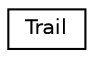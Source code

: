 digraph "Graphical Class Hierarchy"
{
 // LATEX_PDF_SIZE
  edge [fontname="Helvetica",fontsize="10",labelfontname="Helvetica",labelfontsize="10"];
  node [fontname="Helvetica",fontsize="10",shape=record];
  rankdir="LR";
  Node0 [label="Trail",height=0.2,width=0.4,color="black", fillcolor="white", style="filled",URL="$structoperations__research_1_1_trail.html",tooltip=" "];
}
